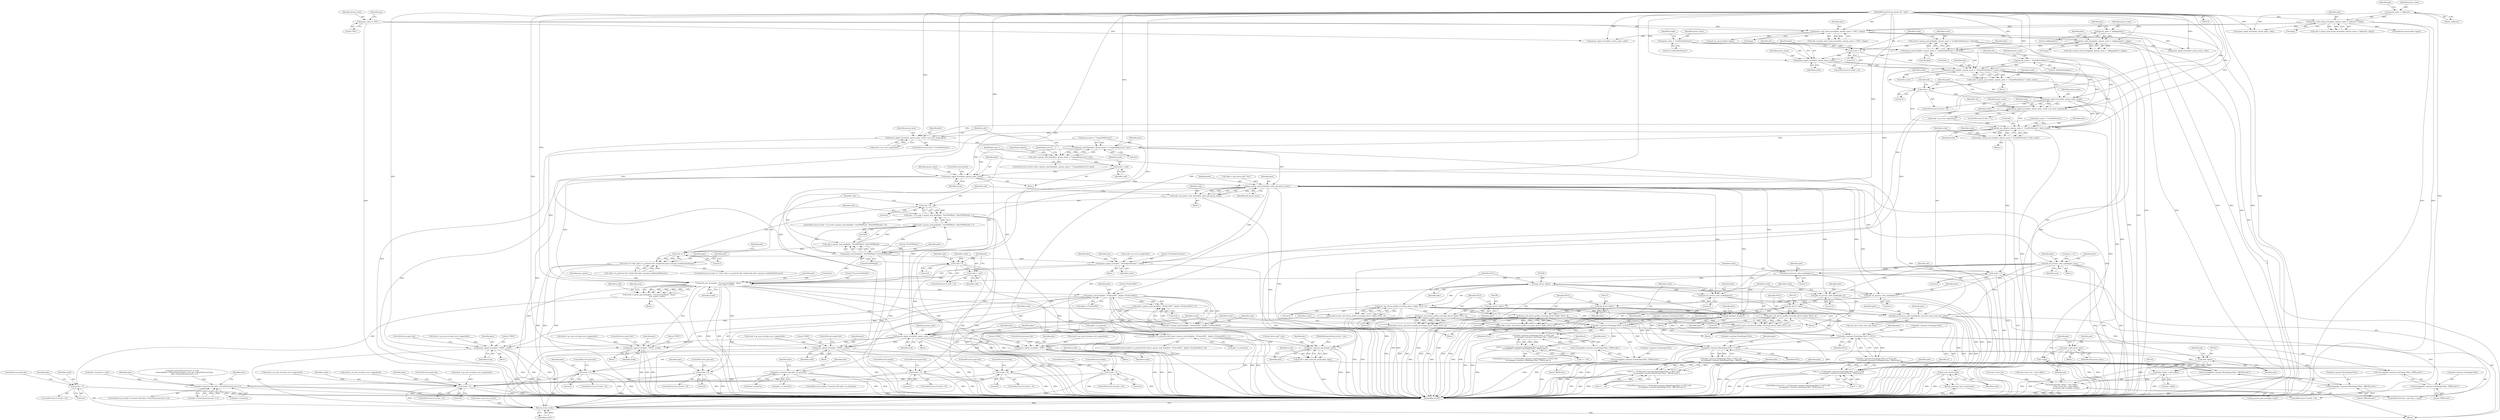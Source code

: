 digraph "0_ghostscript_c3476dde7743761a4e1d39a631716199b696b880@API" {
"1000351" [label="(Call,param_signal_error(plist, param_name, ecode))"];
"1000339" [label="(Call,param_put_int(plist, (param_name = \".EmbedFontObjects\"), &efo, ecode))"];
"1000317" [label="(Call,param_read_bool(plist, (param_name = \"LockDistillerParams\"), &locked))"];
"1000250" [label="(Call,param_read_string(plist, (param_name = \"pdfpagelabels\"), &pps))"];
"1000206" [label="(Call,param_read_string_array(plist, (param_name = \"DSC\"), &ppa))"];
"1000162" [label="(Call,param_read_string_array(plist, (param_name = \"pdfmark\"), &ppa))"];
"1000121" [label="(MethodParameterIn,gs_param_list * plist)"];
"1000164" [label="(Call,param_name = \"pdfmark\")"];
"1000208" [label="(Call,param_name = \"DSC\")"];
"1000252" [label="(Call,param_name = \"pdfpagelabels\")"];
"1000319" [label="(Call,param_name = \"LockDistillerParams\")"];
"1000328" [label="(Call,param_signal_error(plist, param_name, ecode))"];
"1000325" [label="(Call,ecode < 0)"];
"1000315" [label="(Call,ecode = param_read_bool(plist, (param_name = \"LockDistillerParams\"), &locked))"];
"1000341" [label="(Call,param_name = \".EmbedFontObjects\")"];
"1000348" [label="(Call,ecode < 0)"];
"1000337" [label="(Call,ecode = param_put_int(plist, (param_name = \".EmbedFontObjects\"), &efo, ecode))"];
"1000359" [label="(Call,param_signal_error(plist, param_name, ecode = gs_error_rangecheck))"];
"1000372" [label="(Call,param_put_int(plist, (param_name = \"CoreDistVersion\"), &cdv, ecode))"];
"1000370" [label="(Call,ecode = param_put_int(plist, (param_name = \"CoreDistVersion\"), &cdv, ecode))"];
"1000381" [label="(Call,ecode < 0)"];
"1000385" [label="(Call,gs_note_error(ecode))"];
"1000384" [label="(Return,return gs_note_error(ecode);)"];
"1000660" [label="(Call,param_put_enum(plist, \"ProcessColorModel\", &pcm,\n                               pcm_names, ecode))"];
"1000658" [label="(Call,ecode = param_put_enum(plist, \"ProcessColorModel\", &pcm,\n                               pcm_names, ecode))"];
"1000686" [label="(Call,ecode < 0)"];
"1001549" [label="(Return,return ecode;)"];
"1000698" [label="(Call,param_read_bool(plist, \"ProduceDSC\", &pdev->ProduceDSC))"];
"1000695" [label="(Call,(code = param_read_bool(plist, \"ProduceDSC\", &pdev->ProduceDSC)) < 0)"];
"1000691" [label="(Call,pdev->is_ps2write && (code = param_read_bool(plist, \"ProduceDSC\", &pdev->ProduceDSC)) < 0)"];
"1001432" [label="(Call,pdev->Linearise && pdev->is_ps2write)"];
"1001451" [label="(Call,pdev->Linearise && pdev->OwnerPassword.size != 0)"];
"1000696" [label="(Call,code = param_read_bool(plist, \"ProduceDSC\", &pdev->ProduceDSC))"];
"1000707" [label="(Call,param_signal_error(plist, param_name, code))"];
"1000728" [label="(Call,param_signal_error(plist, \"PDFA\", ecode))"];
"1000776" [label="(Call,param_signal_error(plist, \"PDFA\", ecode))"];
"1000794" [label="(Call,param_signal_error(plist, \"PDFX\", ecode))"];
"1000814" [label="(Call,param_signal_error(plist, \"PDFA\", ecode))"];
"1000959" [label="(Call,gdev_psdf_put_params(dev, plist))"];
"1000957" [label="(Call,ecode = gdev_psdf_put_params(dev, plist))"];
"1000963" [label="(Call,ecode < 0)"];
"1001314" [label="(Call,ecode < 0)"];
"1000391" [label="(Call,param_signal_error(plist, param_name, ecode = gs_error_rangecheck))"];
"1000400" [label="(Call,param_read_float(plist, (param_name = \"CompatibilityLevel\"), &cl))"];
"1000398" [label="(Call,code = param_read_float(plist, (param_name = \"CompatibilityLevel\"), &cl))"];
"1000409" [label="(Call,ecode = code)"];
"1000412" [label="(Call,param_signal_error(plist, param_name, ecode))"];
"1000551" [label="(Call,gs_param_read_items(plist, pdev, pdf_param_items))"];
"1000549" [label="(Call,code = gs_param_read_items(plist, pdev, pdf_param_items))"];
"1000557" [label="(Call,code < 0)"];
"1000556" [label="(Call,code < 0 || (code = param_read_bool(plist, \"ForOPDFRead\", &ForOPDFRead)) < 0)"];
"1000572" [label="(Call,code == 0)"];
"1000571" [label="(Call,code == 0 && !pdev->is_ps2write && !(locked && pdev->params.LockDistillerParams))"];
"1000599" [label="(Call,code < 0)"];
"1000602" [label="(Call,ecode = code)"];
"1000563" [label="(Call,param_read_bool(plist, \"ForOPDFRead\", &ForOPDFRead))"];
"1000560" [label="(Call,(code = param_read_bool(plist, \"ForOPDFRead\", &ForOPDFRead)) < 0)"];
"1000561" [label="(Call,code = param_read_bool(plist, \"ForOPDFRead\", &ForOPDFRead))"];
"1000647" [label="(Call,param_signal_error(plist, \"FirstObjectNumber\", ecode))"];
"1000672" [label="(Call,pdf_set_process_color_model(pdev, pcm))"];
"1001042" [label="(Call,pdf_set_process_color_model(pdev,1))"];
"1001048" [label="(Call,(gx_device *)pdev)"];
"1001047" [label="(Call,gsicc_init_device_profile_struct((gx_device *)pdev, NULL, 0))"];
"1001045" [label="(Call,ecode = gsicc_init_device_profile_struct((gx_device *)pdev, NULL, 0))"];
"1001054" [label="(Call,ecode < 0)"];
"1001101" [label="(Call,gsicc_init_device_profile_struct((gx_device *)pdev, NULL, 0))"];
"1001099" [label="(Call,ecode = gsicc_init_device_profile_struct((gx_device *)pdev, NULL, 0))"];
"1001108" [label="(Call,ecode < 0)"];
"1001198" [label="(Call,pdev->params.ColorImage.Filter != NULL)"];
"1001197" [label="(Call,pdev->params.ColorImage.Filter != NULL &&\n            !strcmp(pdev->params.ColorImage.Filter, \"JPXEncode\"))"];
"1001193" [label="(Call,cl < 1.5f && pdev->params.ColorImage.Filter != NULL &&\n            !strcmp(pdev->params.ColorImage.Filter, \"JPXEncode\"))"];
"1001207" [label="(Call,!strcmp(pdev->params.ColorImage.Filter, \"JPXEncode\"))"];
"1001208" [label="(Call,strcmp(pdev->params.ColorImage.Filter, \"JPXEncode\"))"];
"1001233" [label="(Call,pdev->params.GrayImage.Filter != NULL)"];
"1001232" [label="(Call,pdev->params.GrayImage.Filter != NULL &&\n            !strcmp(pdev->params.GrayImage.Filter, \"JPXEncode\"))"];
"1001228" [label="(Call,cl < 1.5f && pdev->params.GrayImage.Filter != NULL &&\n            !strcmp(pdev->params.GrayImage.Filter, \"JPXEncode\"))"];
"1001242" [label="(Call,!strcmp(pdev->params.GrayImage.Filter, \"JPXEncode\"))"];
"1001243" [label="(Call,strcmp(pdev->params.GrayImage.Filter, \"JPXEncode\"))"];
"1001268" [label="(Call,pdev->params.MonoImage.Filter != NULL)"];
"1001267" [label="(Call,pdev->params.MonoImage.Filter != NULL &&\n            !strcmp(pdev->params.MonoImage.Filter, \"JBIG2Encode\"))"];
"1001263" [label="(Call,cl < 1.4f && pdev->params.MonoImage.Filter != NULL &&\n            !strcmp(pdev->params.MonoImage.Filter, \"JBIG2Encode\"))"];
"1001277" [label="(Call,!strcmp(pdev->params.MonoImage.Filter, \"JBIG2Encode\"))"];
"1001278" [label="(Call,strcmp(pdev->params.MonoImage.Filter, \"JBIG2Encode\"))"];
"1001135" [label="(Call,gsicc_init_device_profile_struct((gx_device *)pdev, NULL, 0))"];
"1001133" [label="(Call,ecode = gsicc_init_device_profile_struct((gx_device *)pdev, NULL, 0))"];
"1001142" [label="(Call,ecode < 0)"];
"1001178" [label="(Call,gsicc_init_device_profile_struct((gx_device *)pdev, NULL, 0))"];
"1001176" [label="(Call,ecode = gsicc_init_device_profile_struct((gx_device *)pdev, NULL, 0))"];
"1001185" [label="(Call,ecode < 0)"];
"1001096" [label="(Call,pdf_set_process_color_model(pdev, 2))"];
"1001102" [label="(Call,(gx_device *)pdev)"];
"1001352" [label="(Call,pdf_initialize_ids(pdev))"];
"1001492" [label="(Call,pdf_set_process_color_model(pdev, save_dev->pcm_color_info_index))"];
"1001524" [label="(Call,(char *)pdev)"];
"1001522" [label="(Call,memcpy((char *)pdev + ppi->offset,\n                   (char *)save_dev + ppi->offset,\n                   gs_param_type_sizes[ppi->type]))"];
"1001523" [label="(Call,(char *)pdev + ppi->offset)"];
"1001130" [label="(Call,pdf_set_process_color_model(pdev,0))"];
"1001136" [label="(Call,(gx_device *)pdev)"];
"1001173" [label="(Call,pdf_set_process_color_model(pdev,1))"];
"1001179" [label="(Call,(gx_device *)pdev)"];
"1001513" [label="(Call,*ppi = pdf_param_items)"];
"1001520" [label="(Call,++ppi)"];
"1000578" [label="(Identifier,pdev)"];
"1000818" [label="(ControlStructure,goto fail;)"];
"1001263" [label="(Call,cl < 1.4f && pdev->params.MonoImage.Filter != NULL &&\n            !strcmp(pdev->params.MonoImage.Filter, \"JBIG2Encode\"))"];
"1001183" [label="(Literal,0)"];
"1001174" [label="(Identifier,pdev)"];
"1000317" [label="(Call,param_read_bool(plist, (param_name = \"LockDistillerParams\"), &locked))"];
"1000385" [label="(Call,gs_note_error(ecode))"];
"1001450" [label="(ControlStructure,if (pdev->Linearise && pdev->OwnerPassword.size != 0))"];
"1000796" [label="(Literal,\"PDFX\")"];
"1001057" [label="(ControlStructure,goto fail;)"];
"1001531" [label="(Call,(char *)save_dev)"];
"1000345" [label="(Identifier,efo)"];
"1001551" [label="(MethodReturn,RET)"];
"1001515" [label="(Identifier,pdf_param_items)"];
"1000415" [label="(Identifier,ecode)"];
"1001173" [label="(Call,pdf_set_process_color_model(pdev,1))"];
"1001527" [label="(Call,ppi->offset)"];
"1000208" [label="(Call,param_name = \"DSC\")"];
"1001352" [label="(Call,pdf_initialize_ids(pdev))"];
"1000971" [label="(Identifier,pdev)"];
"1000563" [label="(Call,param_read_bool(plist, \"ForOPDFRead\", &ForOPDFRead))"];
"1001106" [label="(Literal,0)"];
"1001493" [label="(Identifier,pdev)"];
"1000383" [label="(Literal,0)"];
"1000570" [label="(ControlStructure,if (code == 0 && !pdev->is_ps2write && !(locked && pdev->params.LockDistillerParams)))"];
"1001244" [label="(Call,pdev->params.GrayImage.Filter)"];
"1000817" [label="(Identifier,ecode)"];
"1001142" [label="(Call,ecode < 0)"];
"1000160" [label="(Call,code = param_read_string_array(plist, (param_name = \"pdfmark\"), &ppa))"];
"1000346" [label="(Identifier,ecode)"];
"1000809" [label="(Block,)"];
"1000731" [label="(Identifier,ecode)"];
"1000649" [label="(Literal,\"FirstObjectNumber\")"];
"1001258" [label="(Call,ecode = gs_note_error(gs_error_rangecheck))"];
"1000668" [label="(Call,pcm >= 0)"];
"1001269" [label="(Call,pdev->params.MonoImage.Filter)"];
"1000698" [label="(Call,param_read_bool(plist, \"ProduceDSC\", &pdev->ProduceDSC))"];
"1001051" [label="(Identifier,NULL)"];
"1000196" [label="(Call,param_signal_error(plist, param_name, code))"];
"1000677" [label="(Identifier,pdev)"];
"1000690" [label="(ControlStructure,if (pdev->is_ps2write && (code = param_read_bool(plist, \"ProduceDSC\", &pdev->ProduceDSC)) < 0))"];
"1000693" [label="(Identifier,pdev)"];
"1000359" [label="(Call,param_signal_error(plist, param_name, ecode = gs_error_rangecheck))"];
"1000377" [label="(Call,&cdv)"];
"1000251" [label="(Identifier,plist)"];
"1000122" [label="(Block,)"];
"1001537" [label="(Call,gs_param_type_sizes[ppi->type])"];
"1001199" [label="(Call,pdev->params.ColorImage.Filter)"];
"1000658" [label="(Call,ecode = param_put_enum(plist, \"ProcessColorModel\", &pcm,\n                               pcm_names, ecode))"];
"1000957" [label="(Call,ecode = gdev_psdf_put_params(dev, plist))"];
"1000380" [label="(ControlStructure,if (ecode < 0))"];
"1001138" [label="(Identifier,pdev)"];
"1000966" [label="(ControlStructure,goto fail;)"];
"1000374" [label="(Call,param_name = \"CoreDistVersion\")"];
"1000332" [label="(Block,)"];
"1001278" [label="(Call,strcmp(pdev->params.MonoImage.Filter, \"JBIG2Encode\"))"];
"1000240" [label="(Call,param_signal_error(plist, param_name, code))"];
"1001265" [label="(Identifier,cl)"];
"1001290" [label="(Identifier,pdev)"];
"1000391" [label="(Call,param_signal_error(plist, param_name, ecode = gs_error_rangecheck))"];
"1001048" [label="(Call,(gx_device *)pdev)"];
"1000414" [label="(Identifier,param_name)"];
"1000797" [label="(Identifier,ecode)"];
"1000600" [label="(Identifier,code)"];
"1000595" [label="(Identifier,plist)"];
"1000648" [label="(Identifier,plist)"];
"1000163" [label="(Identifier,plist)"];
"1000361" [label="(Identifier,param_name)"];
"1001032" [label="(Block,)"];
"1001176" [label="(Call,ecode = gsicc_init_device_profile_struct((gx_device *)pdev, NULL, 0))"];
"1000328" [label="(Call,param_signal_error(plist, param_name, ecode))"];
"1000651" [label="(Block,)"];
"1001146" [label="(ControlStructure,break;)"];
"1000398" [label="(Call,code = param_read_float(plist, (param_name = \"CompatibilityLevel\"), &cl))"];
"1000352" [label="(Identifier,plist)"];
"1001101" [label="(Call,gsicc_init_device_profile_struct((gx_device *)pdev, NULL, 0))"];
"1000323" [label="(Identifier,locked)"];
"1000211" [label="(Call,&ppa)"];
"1000401" [label="(Identifier,plist)"];
"1000963" [label="(Call,ecode < 0)"];
"1000551" [label="(Call,gs_param_read_items(plist, pdev, pdf_param_items))"];
"1001207" [label="(Call,!strcmp(pdev->params.ColorImage.Filter, \"JPXEncode\"))"];
"1001516" [label="(ControlStructure,for (; ppi->key; ++ppi))"];
"1000965" [label="(Literal,0)"];
"1000709" [label="(Identifier,param_name)"];
"1000329" [label="(Identifier,plist)"];
"1001465" [label="(Identifier,pdev)"];
"1001530" [label="(Call,(char *)save_dev + ppi->offset)"];
"1000393" [label="(Identifier,param_name)"];
"1001514" [label="(Identifier,ppi)"];
"1001348" [label="(Call,ecode = gs_error_ioerror)"];
"1001145" [label="(ControlStructure,goto fail;)"];
"1000688" [label="(Literal,0)"];
"1001105" [label="(Identifier,NULL)"];
"1000399" [label="(Identifier,code)"];
"1000568" [label="(Literal,0)"];
"1001178" [label="(Call,gsicc_init_device_profile_struct((gx_device *)pdev, NULL, 0))"];
"1001264" [label="(Call,cl < 1.4f)"];
"1001255" [label="(Identifier,pdev)"];
"1000207" [label="(Identifier,plist)"];
"1001321" [label="(Identifier,pdev)"];
"1000416" [label="(ControlStructure,break;)"];
"1000331" [label="(Identifier,ecode)"];
"1000168" [label="(Identifier,ppa)"];
"1000557" [label="(Call,code < 0)"];
"1000250" [label="(Call,param_read_string(plist, (param_name = \"pdfpagelabels\"), &pps))"];
"1000604" [label="(Identifier,code)"];
"1000407" [label="(Block,)"];
"1001317" [label="(ControlStructure,goto fail;)"];
"1001279" [label="(Call,pdev->params.MonoImage.Filter)"];
"1001109" [label="(Identifier,ecode)"];
"1000348" [label="(Call,ecode < 0)"];
"1000325" [label="(Call,ecode < 0)"];
"1001047" [label="(Call,gsicc_init_device_profile_struct((gx_device *)pdev, NULL, 0))"];
"1001208" [label="(Call,strcmp(pdev->params.ColorImage.Filter, \"JPXEncode\"))"];
"1000362" [label="(Call,ecode = gs_error_rangecheck)"];
"1000790" [label="(Call,ecode = gs_note_error(gs_error_rangecheck))"];
"1000598" [label="(ControlStructure,if (code < 0))"];
"1001216" [label="(Literal,\"JPXEncode\")"];
"1001230" [label="(Identifier,cl)"];
"1001223" [label="(Call,ecode = gs_note_error(gs_error_rangecheck))"];
"1000165" [label="(Identifier,param_name)"];
"1001267" [label="(Call,pdev->params.MonoImage.Filter != NULL &&\n            !strcmp(pdev->params.MonoImage.Filter, \"JBIG2Encode\"))"];
"1000322" [label="(Call,&locked)"];
"1000552" [label="(Identifier,plist)"];
"1001053" [label="(ControlStructure,if (ecode < 0))"];
"1000209" [label="(Identifier,param_name)"];
"1000602" [label="(Call,ecode = code)"];
"1000162" [label="(Call,param_read_string_array(plist, (param_name = \"pdfmark\"), &ppa))"];
"1000961" [label="(Identifier,plist)"];
"1001523" [label="(Call,(char *)pdev + ppi->offset)"];
"1000321" [label="(Literal,\"LockDistillerParams\")"];
"1000565" [label="(Literal,\"ForOPDFRead\")"];
"1000167" [label="(Call,&ppa)"];
"1001144" [label="(Literal,0)"];
"1000559" [label="(Literal,0)"];
"1000794" [label="(Call,param_signal_error(plist, \"PDFX\", ecode))"];
"1001442" [label="(Identifier,pdev)"];
"1001130" [label="(Call,pdf_set_process_color_model(pdev,0))"];
"1000204" [label="(Call,code = param_read_string_array(plist, (param_name = \"DSC\"), &ppa))"];
"1001135" [label="(Call,gsicc_init_device_profile_struct((gx_device *)pdev, NULL, 0))"];
"1001139" [label="(Identifier,NULL)"];
"1001181" [label="(Identifier,pdev)"];
"1001096" [label="(Call,pdf_set_process_color_model(pdev, 2))"];
"1000572" [label="(Call,code == 0)"];
"1000574" [label="(Literal,0)"];
"1000674" [label="(Identifier,pcm)"];
"1000354" [label="(Identifier,ecode)"];
"1001097" [label="(Identifier,pdev)"];
"1001356" [label="(Identifier,pdev)"];
"1001111" [label="(ControlStructure,goto fail;)"];
"1000379" [label="(Identifier,ecode)"];
"1000700" [label="(Literal,\"ProduceDSC\")"];
"1000349" [label="(Identifier,ecode)"];
"1001232" [label="(Call,pdev->params.GrayImage.Filter != NULL &&\n            !strcmp(pdev->params.GrayImage.Filter, \"JPXEncode\"))"];
"1000351" [label="(Call,param_signal_error(plist, param_name, ecode))"];
"1000776" [label="(Call,param_signal_error(plist, \"PDFA\", ecode))"];
"1001143" [label="(Identifier,ecode)"];
"1000696" [label="(Call,code = param_read_bool(plist, \"ProduceDSC\", &pdev->ProduceDSC))"];
"1001045" [label="(Call,ecode = gsicc_init_device_profile_struct((gx_device *)pdev, NULL, 0))"];
"1000815" [label="(Identifier,plist)"];
"1000715" [label="(Identifier,pdev)"];
"1001102" [label="(Call,(gx_device *)pdev)"];
"1000705" [label="(Literal,0)"];
"1001042" [label="(Call,pdf_set_process_color_model(pdev,1))"];
"1000671" [label="(Block,)"];
"1000723" [label="(Block,)"];
"1000252" [label="(Call,param_name = \"pdfpagelabels\")"];
"1001432" [label="(Call,pdev->Linearise && pdev->is_ps2write)"];
"1000405" [label="(Call,&cl)"];
"1001209" [label="(Call,pdev->params.ColorImage.Filter)"];
"1000248" [label="(Call,code = param_read_string(plist, (param_name = \"pdfpagelabels\"), &pps))"];
"1001229" [label="(Call,cl < 1.5f)"];
"1001192" [label="(ControlStructure,if (cl < 1.5f && pdev->params.ColorImage.Filter != NULL &&\n            !strcmp(pdev->params.ColorImage.Filter, \"JPXEncode\")))"];
"1001433" [label="(Call,pdev->Linearise)"];
"1000372" [label="(Call,param_put_int(plist, (param_name = \"CoreDistVersion\"), &cdv, ecode))"];
"1000560" [label="(Call,(code = param_read_bool(plist, \"ForOPDFRead\", &ForOPDFRead)) < 0)"];
"1000337" [label="(Call,ecode = param_put_int(plist, (param_name = \".EmbedFontObjects\"), &efo, ecode))"];
"1000601" [label="(Literal,0)"];
"1000370" [label="(Call,ecode = param_put_int(plist, (param_name = \"CoreDistVersion\"), &cdv, ecode))"];
"1000386" [label="(Identifier,ecode)"];
"1001054" [label="(Call,ecode < 0)"];
"1001242" [label="(Call,!strcmp(pdev->params.GrayImage.Filter, \"JPXEncode\"))"];
"1001189" [label="(ControlStructure,break;)"];
"1001524" [label="(Call,(char *)pdev)"];
"1000599" [label="(Call,code < 0)"];
"1000558" [label="(Identifier,code)"];
"1000554" [label="(Identifier,pdf_param_items)"];
"1000410" [label="(Identifier,ecode)"];
"1001499" [label="(Identifier,pdev)"];
"1000166" [label="(Literal,\"pdfmark\")"];
"1000355" [label="(ControlStructure,if (efo != 1))"];
"1000798" [label="(ControlStructure,goto fail;)"];
"1000553" [label="(Identifier,pdev)"];
"1000795" [label="(Identifier,plist)"];
"1000409" [label="(Call,ecode = code)"];
"1001061" [label="(Identifier,pdev)"];
"1001186" [label="(Identifier,ecode)"];
"1001185" [label="(Call,ecode < 0)"];
"1001262" [label="(ControlStructure,if (cl < 1.4f && pdev->params.MonoImage.Filter != NULL &&\n            !strcmp(pdev->params.MonoImage.Filter, \"JBIG2Encode\")))"];
"1000789" [label="(Block,)"];
"1001188" [label="(ControlStructure,goto fail;)"];
"1000549" [label="(Call,code = gs_param_read_items(plist, pdev, pdf_param_items))"];
"1001282" [label="(Identifier,pdev)"];
"1000666" [label="(Identifier,ecode)"];
"1000411" [label="(Identifier,code)"];
"1001131" [label="(Identifier,pdev)"];
"1001100" [label="(Identifier,ecode)"];
"1000724" [label="(Call,ecode = gs_note_error(gs_error_rangecheck))"];
"1001179" [label="(Call,(gx_device *)pdev)"];
"1001241" [label="(Identifier,NULL)"];
"1001353" [label="(Identifier,pdev)"];
"1000710" [label="(Identifier,code)"];
"1001050" [label="(Identifier,pdev)"];
"1001511" [label="(Block,)"];
"1000662" [label="(Literal,\"ProcessColorModel\")"];
"1000697" [label="(Identifier,code)"];
"1000343" [label="(Literal,\".EmbedFontObjects\")"];
"1000389" [label="(Identifier,cdv)"];
"1001251" [label="(Literal,\"JPXEncode\")"];
"1000706" [label="(Block,)"];
"1000402" [label="(Call,param_name = \"CompatibilityLevel\")"];
"1000126" [label="(Call,*pdev = (gx_device_pdf *) dev)"];
"1000360" [label="(Identifier,plist)"];
"1000660" [label="(Call,param_put_enum(plist, \"ProcessColorModel\", &pcm,\n                               pcm_names, ecode))"];
"1000780" [label="(ControlStructure,goto fail;)"];
"1000699" [label="(Identifier,plist)"];
"1000661" [label="(Identifier,plist)"];
"1000338" [label="(Identifier,ecode)"];
"1001520" [label="(Call,++ppi)"];
"1001212" [label="(Identifier,pdev)"];
"1001380" [label="(Call,pdev->OwnerPassword.size != 0 &&\n         memcmp(pdev->OwnerPassword.data, save_dev->OwnerPassword.data,\n         pdev->OwnerPassword.size) != 0)"];
"1000590" [label="(Identifier,pdev)"];
"1001197" [label="(Call,pdev->params.ColorImage.Filter != NULL &&\n            !strcmp(pdev->params.ColorImage.Filter, \"JPXEncode\"))"];
"1001313" [label="(ControlStructure,if (ecode < 0))"];
"1000810" [label="(Call,ecode = gs_note_error(gs_error_rangecheck))"];
"1000212" [label="(Identifier,ppa)"];
"1000307" [label="(Call,param_signal_error(plist, param_name, code))"];
"1000814" [label="(Call,param_signal_error(plist, \"PDFA\", ecode))"];
"1000962" [label="(ControlStructure,if (ecode < 0))"];
"1000655" [label="(Identifier,pcm)"];
"1000365" [label="(Block,)"];
"1001134" [label="(Identifier,ecode)"];
"1000318" [label="(Identifier,plist)"];
"1000164" [label="(Call,param_name = \"pdfmark\")"];
"1000687" [label="(Identifier,ecode)"];
"1000550" [label="(Identifier,code)"];
"1001451" [label="(Call,pdev->Linearise && pdev->OwnerPassword.size != 0)"];
"1001293" [label="(Call,ecode = gs_note_error(gs_error_rangecheck))"];
"1000779" [label="(Identifier,ecode)"];
"1000256" [label="(Identifier,pps)"];
"1000608" [label="(Identifier,fon)"];
"1001108" [label="(Call,ecode < 0)"];
"1001475" [label="(Identifier,pdev)"];
"1000701" [label="(Call,&pdev->ProduceDSC)"];
"1001132" [label="(Literal,0)"];
"1000210" [label="(Literal,\"DSC\")"];
"1000330" [label="(Identifier,param_name)"];
"1000772" [label="(Call,ecode = gs_note_error(gs_error_rangecheck))"];
"1001220" [label="(Identifier,pdev)"];
"1000344" [label="(Call,&efo)"];
"1000561" [label="(Call,code = param_read_bool(plist, \"ForOPDFRead\", &ForOPDFRead))"];
"1001247" [label="(Identifier,pdev)"];
"1000730" [label="(Literal,\"PDFA\")"];
"1000571" [label="(Call,code == 0 && !pdev->is_ps2write && !(locked && pdev->params.LockDistillerParams))"];
"1001276" [label="(Identifier,NULL)"];
"1000327" [label="(Literal,0)"];
"1000964" [label="(Identifier,ecode)"];
"1000381" [label="(Call,ecode < 0)"];
"1000644" [label="(Call,ecode = gs_error_rangecheck)"];
"1000353" [label="(Identifier,param_name)"];
"1000397" [label="(ControlStructure,switch (code = param_read_float(plist, (param_name = \"CompatibilityLevel\"), &cl)))"];
"1001492" [label="(Call,pdf_set_process_color_model(pdev, save_dev->pcm_color_info_index))"];
"1001107" [label="(ControlStructure,if (ecode < 0))"];
"1000708" [label="(Identifier,plist)"];
"1000777" [label="(Identifier,plist)"];
"1000350" [label="(Literal,0)"];
"1001277" [label="(Call,!strcmp(pdev->params.MonoImage.Filter, \"JBIG2Encode\"))"];
"1000128" [label="(Call,(gx_device_pdf *) dev)"];
"1001140" [label="(Literal,0)"];
"1001455" [label="(Call,pdev->OwnerPassword.size != 0)"];
"1000958" [label="(Identifier,ecode)"];
"1001064" [label="(Block,)"];
"1000692" [label="(Call,pdev->is_ps2write)"];
"1001243" [label="(Call,strcmp(pdev->params.GrayImage.Filter, \"JPXEncode\"))"];
"1001518" [label="(Identifier,ppi)"];
"1000778" [label="(Literal,\"PDFA\")"];
"1001549" [label="(Return,return ecode;)"];
"1001046" [label="(Identifier,ecode)"];
"1001513" [label="(Call,*ppi = pdf_param_items)"];
"1001286" [label="(Literal,\"JBIG2Encode\")"];
"1001043" [label="(Identifier,pdev)"];
"1001300" [label="(Identifier,pdev)"];
"1000535" [label="(Block,)"];
"1000647" [label="(Call,param_signal_error(plist, \"FirstObjectNumber\", ecode))"];
"1000417" [label="(JumpTarget,case 0:)"];
"1000533" [label="(JumpTarget,case 1:)"];
"1001133" [label="(Call,ecode = gsicc_init_device_profile_struct((gx_device *)pdev, NULL, 0))"];
"1000371" [label="(Identifier,ecode)"];
"1001112" [label="(ControlStructure,break;)"];
"1000382" [label="(Identifier,ecode)"];
"1000253" [label="(Identifier,param_name)"];
"1000412" [label="(Call,param_signal_error(plist, param_name, ecode))"];
"1000691" [label="(Call,pdev->is_ps2write && (code = param_read_bool(plist, \"ProduceDSC\", &pdev->ProduceDSC)) < 0)"];
"1001445" [label="(Call,pdev->Linearise = false)"];
"1001052" [label="(Literal,0)"];
"1000319" [label="(Call,param_name = \"LockDistillerParams\")"];
"1000324" [label="(ControlStructure,if (ecode < 0))"];
"1000663" [label="(Call,&pcm)"];
"1000335" [label="(Identifier,efo)"];
"1000643" [label="(Block,)"];
"1001521" [label="(Identifier,ppi)"];
"1001233" [label="(Call,pdev->params.GrayImage.Filter != NULL)"];
"1000689" [label="(ControlStructure,goto fail;)"];
"1000413" [label="(Identifier,plist)"];
"1000672" [label="(Call,pdf_set_process_color_model(pdev, pcm))"];
"1000340" [label="(Identifier,plist)"];
"1001522" [label="(Call,memcpy((char *)pdev + ppi->offset,\n                   (char *)save_dev + ppi->offset,\n                   gs_param_type_sizes[ppi->type]))"];
"1000368" [label="(Identifier,cdv)"];
"1000659" [label="(Identifier,ecode)"];
"1000555" [label="(ControlStructure,if (code < 0 || (code = param_read_bool(plist, \"ForOPDFRead\", &ForOPDFRead)) < 0))"];
"1000707" [label="(Call,param_signal_error(plist, param_name, code))"];
"1001198" [label="(Call,pdev->params.ColorImage.Filter != NULL)"];
"1001098" [label="(Literal,2)"];
"1000341" [label="(Call,param_name = \".EmbedFontObjects\")"];
"1000339" [label="(Call,param_put_int(plist, (param_name = \".EmbedFontObjects\"), &efo, ecode))"];
"1000320" [label="(Identifier,param_name)"];
"1001268" [label="(Call,pdev->params.MonoImage.Filter != NULL)"];
"1000728" [label="(Call,param_signal_error(plist, \"PDFA\", ecode))"];
"1000185" [label="(Call,pdfmark_process(pdev, &ppa))"];
"1001453" [label="(Identifier,pdev)"];
"1000255" [label="(Call,&pps)"];
"1001494" [label="(Call,save_dev->pcm_color_info_index)"];
"1000573" [label="(Identifier,code)"];
"1000394" [label="(Call,ecode = gs_error_rangecheck)"];
"1000562" [label="(Identifier,code)"];
"1000673" [label="(Identifier,pdev)"];
"1000575" [label="(Call,!pdev->is_ps2write && !(locked && pdev->params.LockDistillerParams))"];
"1000686" [label="(Call,ecode < 0)"];
"1001206" [label="(Identifier,NULL)"];
"1000315" [label="(Call,ecode = param_read_bool(plist, (param_name = \"LockDistillerParams\"), &locked))"];
"1001314" [label="(Call,ecode < 0)"];
"1001110" [label="(Literal,0)"];
"1000816" [label="(Literal,\"PDFA\")"];
"1001315" [label="(Identifier,ecode)"];
"1000959" [label="(Call,gdev_psdf_put_params(dev, plist))"];
"1000771" [label="(Block,)"];
"1001099" [label="(Call,ecode = gsicc_init_device_profile_struct((gx_device *)pdev, NULL, 0))"];
"1000603" [label="(Identifier,ecode)"];
"1000373" [label="(Identifier,plist)"];
"1001335" [label="(Block,)"];
"1000669" [label="(Identifier,pcm)"];
"1000685" [label="(ControlStructure,if (ecode < 0))"];
"1000387" [label="(ControlStructure,if (cdv != CoreDistVersion))"];
"1001136" [label="(Call,(gx_device *)pdev)"];
"1000695" [label="(Call,(code = param_read_bool(plist, \"ProduceDSC\", &pdev->ProduceDSC)) < 0)"];
"1001055" [label="(Identifier,ecode)"];
"1000347" [label="(ControlStructure,if (ecode < 0))"];
"1001194" [label="(Call,cl < 1.5f)"];
"1001163" [label="(Block,)"];
"1001526" [label="(Identifier,pdev)"];
"1001056" [label="(Literal,0)"];
"1000732" [label="(ControlStructure,goto fail;)"];
"1000960" [label="(Identifier,dev)"];
"1000408" [label="(JumpTarget,default:)"];
"1001452" [label="(Call,pdev->Linearise)"];
"1001182" [label="(Identifier,NULL)"];
"1000229" [label="(Call,pdf_dsc_process(pdev, &ppa))"];
"1001187" [label="(Literal,0)"];
"1000316" [label="(Identifier,ecode)"];
"1000650" [label="(Identifier,ecode)"];
"1000326" [label="(Identifier,ecode)"];
"1000566" [label="(Call,&ForOPDFRead)"];
"1001436" [label="(Call,pdev->is_ps2write)"];
"1001550" [label="(Identifier,ecode)"];
"1001104" [label="(Identifier,pdev)"];
"1000342" [label="(Identifier,param_name)"];
"1000121" [label="(MethodParameterIn,gs_param_list * plist)"];
"1000119" [label="(MethodParameterIn,gx_device * dev)"];
"1000384" [label="(Return,return gs_note_error(ecode);)"];
"1001228" [label="(Call,cl < 1.5f && pdev->params.GrayImage.Filter != NULL &&\n            !strcmp(pdev->params.GrayImage.Filter, \"JPXEncode\"))"];
"1000206" [label="(Call,param_read_string_array(plist, (param_name = \"DSC\"), &ppa))"];
"1001431" [label="(ControlStructure,if (pdev->Linearise && pdev->is_ps2write))"];
"1000392" [label="(Identifier,plist)"];
"1000665" [label="(Identifier,pcm_names)"];
"1000576" [label="(Call,!pdev->is_ps2write)"];
"1000564" [label="(Identifier,plist)"];
"1001175" [label="(Literal,1)"];
"1001234" [label="(Call,pdev->params.GrayImage.Filter)"];
"1001193" [label="(Call,cl < 1.5f && pdev->params.ColorImage.Filter != NULL &&\n            !strcmp(pdev->params.ColorImage.Filter, \"JPXEncode\"))"];
"1001141" [label="(ControlStructure,if (ecode < 0))"];
"1000357" [label="(Identifier,efo)"];
"1000729" [label="(Identifier,plist)"];
"1001528" [label="(Identifier,ppi)"];
"1000556" [label="(Call,code < 0 || (code = param_read_bool(plist, \"ForOPDFRead\", &ForOPDFRead)) < 0)"];
"1001177" [label="(Identifier,ecode)"];
"1001184" [label="(ControlStructure,if (ecode < 0))"];
"1000400" [label="(Call,param_read_float(plist, (param_name = \"CompatibilityLevel\"), &cl))"];
"1001044" [label="(Literal,1)"];
"1000254" [label="(Literal,\"pdfpagelabels\")"];
"1001227" [label="(ControlStructure,if (cl < 1.5f && pdev->params.GrayImage.Filter != NULL &&\n            !strcmp(pdev->params.GrayImage.Filter, \"JPXEncode\")))"];
"1001316" [label="(Literal,0)"];
"1000351" -> "1000347"  [label="AST: "];
"1000351" -> "1000354"  [label="CFG: "];
"1000352" -> "1000351"  [label="AST: "];
"1000353" -> "1000351"  [label="AST: "];
"1000354" -> "1000351"  [label="AST: "];
"1000357" -> "1000351"  [label="CFG: "];
"1000351" -> "1001551"  [label="DDG: "];
"1000339" -> "1000351"  [label="DDG: "];
"1000121" -> "1000351"  [label="DDG: "];
"1000341" -> "1000351"  [label="DDG: "];
"1000348" -> "1000351"  [label="DDG: "];
"1000351" -> "1000359"  [label="DDG: "];
"1000351" -> "1000359"  [label="DDG: "];
"1000351" -> "1000372"  [label="DDG: "];
"1000351" -> "1000372"  [label="DDG: "];
"1000339" -> "1000337"  [label="AST: "];
"1000339" -> "1000346"  [label="CFG: "];
"1000340" -> "1000339"  [label="AST: "];
"1000341" -> "1000339"  [label="AST: "];
"1000344" -> "1000339"  [label="AST: "];
"1000346" -> "1000339"  [label="AST: "];
"1000337" -> "1000339"  [label="CFG: "];
"1000339" -> "1001551"  [label="DDG: "];
"1000339" -> "1000337"  [label="DDG: "];
"1000339" -> "1000337"  [label="DDG: "];
"1000339" -> "1000337"  [label="DDG: "];
"1000317" -> "1000339"  [label="DDG: "];
"1000328" -> "1000339"  [label="DDG: "];
"1000328" -> "1000339"  [label="DDG: "];
"1000121" -> "1000339"  [label="DDG: "];
"1000341" -> "1000339"  [label="DDG: "];
"1000325" -> "1000339"  [label="DDG: "];
"1000339" -> "1000359"  [label="DDG: "];
"1000339" -> "1000372"  [label="DDG: "];
"1000317" -> "1000315"  [label="AST: "];
"1000317" -> "1000322"  [label="CFG: "];
"1000318" -> "1000317"  [label="AST: "];
"1000319" -> "1000317"  [label="AST: "];
"1000322" -> "1000317"  [label="AST: "];
"1000315" -> "1000317"  [label="CFG: "];
"1000317" -> "1001551"  [label="DDG: "];
"1000317" -> "1000315"  [label="DDG: "];
"1000317" -> "1000315"  [label="DDG: "];
"1000250" -> "1000317"  [label="DDG: "];
"1000121" -> "1000317"  [label="DDG: "];
"1000319" -> "1000317"  [label="DDG: "];
"1000317" -> "1000328"  [label="DDG: "];
"1000250" -> "1000248"  [label="AST: "];
"1000250" -> "1000255"  [label="CFG: "];
"1000251" -> "1000250"  [label="AST: "];
"1000252" -> "1000250"  [label="AST: "];
"1000255" -> "1000250"  [label="AST: "];
"1000248" -> "1000250"  [label="CFG: "];
"1000250" -> "1001551"  [label="DDG: "];
"1000250" -> "1001551"  [label="DDG: "];
"1000250" -> "1000248"  [label="DDG: "];
"1000250" -> "1000248"  [label="DDG: "];
"1000206" -> "1000250"  [label="DDG: "];
"1000121" -> "1000250"  [label="DDG: "];
"1000252" -> "1000250"  [label="DDG: "];
"1000250" -> "1000307"  [label="DDG: "];
"1000206" -> "1000204"  [label="AST: "];
"1000206" -> "1000211"  [label="CFG: "];
"1000207" -> "1000206"  [label="AST: "];
"1000208" -> "1000206"  [label="AST: "];
"1000211" -> "1000206"  [label="AST: "];
"1000204" -> "1000206"  [label="CFG: "];
"1000206" -> "1001551"  [label="DDG: "];
"1000206" -> "1001551"  [label="DDG: "];
"1000206" -> "1000204"  [label="DDG: "];
"1000206" -> "1000204"  [label="DDG: "];
"1000162" -> "1000206"  [label="DDG: "];
"1000162" -> "1000206"  [label="DDG: "];
"1000121" -> "1000206"  [label="DDG: "];
"1000208" -> "1000206"  [label="DDG: "];
"1000206" -> "1000229"  [label="DDG: "];
"1000206" -> "1000240"  [label="DDG: "];
"1000162" -> "1000160"  [label="AST: "];
"1000162" -> "1000167"  [label="CFG: "];
"1000163" -> "1000162"  [label="AST: "];
"1000164" -> "1000162"  [label="AST: "];
"1000167" -> "1000162"  [label="AST: "];
"1000160" -> "1000162"  [label="CFG: "];
"1000162" -> "1001551"  [label="DDG: "];
"1000162" -> "1001551"  [label="DDG: "];
"1000162" -> "1000160"  [label="DDG: "];
"1000162" -> "1000160"  [label="DDG: "];
"1000121" -> "1000162"  [label="DDG: "];
"1000164" -> "1000162"  [label="DDG: "];
"1000162" -> "1000185"  [label="DDG: "];
"1000162" -> "1000196"  [label="DDG: "];
"1000121" -> "1000118"  [label="AST: "];
"1000121" -> "1001551"  [label="DDG: "];
"1000121" -> "1000196"  [label="DDG: "];
"1000121" -> "1000240"  [label="DDG: "];
"1000121" -> "1000307"  [label="DDG: "];
"1000121" -> "1000328"  [label="DDG: "];
"1000121" -> "1000359"  [label="DDG: "];
"1000121" -> "1000372"  [label="DDG: "];
"1000121" -> "1000391"  [label="DDG: "];
"1000121" -> "1000400"  [label="DDG: "];
"1000121" -> "1000412"  [label="DDG: "];
"1000121" -> "1000551"  [label="DDG: "];
"1000121" -> "1000563"  [label="DDG: "];
"1000121" -> "1000647"  [label="DDG: "];
"1000121" -> "1000660"  [label="DDG: "];
"1000121" -> "1000698"  [label="DDG: "];
"1000121" -> "1000707"  [label="DDG: "];
"1000121" -> "1000728"  [label="DDG: "];
"1000121" -> "1000776"  [label="DDG: "];
"1000121" -> "1000794"  [label="DDG: "];
"1000121" -> "1000814"  [label="DDG: "];
"1000121" -> "1000959"  [label="DDG: "];
"1000164" -> "1000166"  [label="CFG: "];
"1000165" -> "1000164"  [label="AST: "];
"1000166" -> "1000164"  [label="AST: "];
"1000168" -> "1000164"  [label="CFG: "];
"1000164" -> "1001551"  [label="DDG: "];
"1000164" -> "1000196"  [label="DDG: "];
"1000208" -> "1000210"  [label="CFG: "];
"1000209" -> "1000208"  [label="AST: "];
"1000210" -> "1000208"  [label="AST: "];
"1000212" -> "1000208"  [label="CFG: "];
"1000208" -> "1001551"  [label="DDG: "];
"1000208" -> "1000240"  [label="DDG: "];
"1000252" -> "1000254"  [label="CFG: "];
"1000253" -> "1000252"  [label="AST: "];
"1000254" -> "1000252"  [label="AST: "];
"1000256" -> "1000252"  [label="CFG: "];
"1000252" -> "1001551"  [label="DDG: "];
"1000252" -> "1000307"  [label="DDG: "];
"1000319" -> "1000321"  [label="CFG: "];
"1000320" -> "1000319"  [label="AST: "];
"1000321" -> "1000319"  [label="AST: "];
"1000323" -> "1000319"  [label="CFG: "];
"1000319" -> "1000328"  [label="DDG: "];
"1000328" -> "1000324"  [label="AST: "];
"1000328" -> "1000331"  [label="CFG: "];
"1000329" -> "1000328"  [label="AST: "];
"1000330" -> "1000328"  [label="AST: "];
"1000331" -> "1000328"  [label="AST: "];
"1000335" -> "1000328"  [label="CFG: "];
"1000328" -> "1001551"  [label="DDG: "];
"1000325" -> "1000328"  [label="DDG: "];
"1000325" -> "1000324"  [label="AST: "];
"1000325" -> "1000327"  [label="CFG: "];
"1000326" -> "1000325"  [label="AST: "];
"1000327" -> "1000325"  [label="AST: "];
"1000329" -> "1000325"  [label="CFG: "];
"1000335" -> "1000325"  [label="CFG: "];
"1000315" -> "1000325"  [label="DDG: "];
"1000315" -> "1000122"  [label="AST: "];
"1000316" -> "1000315"  [label="AST: "];
"1000326" -> "1000315"  [label="CFG: "];
"1000315" -> "1001551"  [label="DDG: "];
"1000341" -> "1000343"  [label="CFG: "];
"1000342" -> "1000341"  [label="AST: "];
"1000343" -> "1000341"  [label="AST: "];
"1000345" -> "1000341"  [label="CFG: "];
"1000341" -> "1000359"  [label="DDG: "];
"1000348" -> "1000347"  [label="AST: "];
"1000348" -> "1000350"  [label="CFG: "];
"1000349" -> "1000348"  [label="AST: "];
"1000350" -> "1000348"  [label="AST: "];
"1000352" -> "1000348"  [label="CFG: "];
"1000357" -> "1000348"  [label="CFG: "];
"1000337" -> "1000348"  [label="DDG: "];
"1000348" -> "1000372"  [label="DDG: "];
"1000337" -> "1000332"  [label="AST: "];
"1000338" -> "1000337"  [label="AST: "];
"1000349" -> "1000337"  [label="CFG: "];
"1000337" -> "1001551"  [label="DDG: "];
"1000359" -> "1000355"  [label="AST: "];
"1000359" -> "1000362"  [label="CFG: "];
"1000360" -> "1000359"  [label="AST: "];
"1000361" -> "1000359"  [label="AST: "];
"1000362" -> "1000359"  [label="AST: "];
"1000368" -> "1000359"  [label="CFG: "];
"1000359" -> "1001551"  [label="DDG: "];
"1000362" -> "1000359"  [label="DDG: "];
"1000359" -> "1000372"  [label="DDG: "];
"1000372" -> "1000370"  [label="AST: "];
"1000372" -> "1000379"  [label="CFG: "];
"1000373" -> "1000372"  [label="AST: "];
"1000374" -> "1000372"  [label="AST: "];
"1000377" -> "1000372"  [label="AST: "];
"1000379" -> "1000372"  [label="AST: "];
"1000370" -> "1000372"  [label="CFG: "];
"1000372" -> "1001551"  [label="DDG: "];
"1000372" -> "1001551"  [label="DDG: "];
"1000372" -> "1000370"  [label="DDG: "];
"1000372" -> "1000370"  [label="DDG: "];
"1000372" -> "1000370"  [label="DDG: "];
"1000374" -> "1000372"  [label="DDG: "];
"1000362" -> "1000372"  [label="DDG: "];
"1000372" -> "1000391"  [label="DDG: "];
"1000372" -> "1000400"  [label="DDG: "];
"1000370" -> "1000365"  [label="AST: "];
"1000371" -> "1000370"  [label="AST: "];
"1000382" -> "1000370"  [label="CFG: "];
"1000370" -> "1001551"  [label="DDG: "];
"1000370" -> "1000381"  [label="DDG: "];
"1000381" -> "1000380"  [label="AST: "];
"1000381" -> "1000383"  [label="CFG: "];
"1000382" -> "1000381"  [label="AST: "];
"1000383" -> "1000381"  [label="AST: "];
"1000386" -> "1000381"  [label="CFG: "];
"1000389" -> "1000381"  [label="CFG: "];
"1000381" -> "1001551"  [label="DDG: "];
"1000381" -> "1000385"  [label="DDG: "];
"1000381" -> "1000660"  [label="DDG: "];
"1000385" -> "1000384"  [label="AST: "];
"1000385" -> "1000386"  [label="CFG: "];
"1000386" -> "1000385"  [label="AST: "];
"1000384" -> "1000385"  [label="CFG: "];
"1000385" -> "1001551"  [label="DDG: "];
"1000385" -> "1001551"  [label="DDG: "];
"1000385" -> "1000384"  [label="DDG: "];
"1000384" -> "1000380"  [label="AST: "];
"1001551" -> "1000384"  [label="CFG: "];
"1000384" -> "1001551"  [label="DDG: "];
"1000660" -> "1000658"  [label="AST: "];
"1000660" -> "1000666"  [label="CFG: "];
"1000661" -> "1000660"  [label="AST: "];
"1000662" -> "1000660"  [label="AST: "];
"1000663" -> "1000660"  [label="AST: "];
"1000665" -> "1000660"  [label="AST: "];
"1000666" -> "1000660"  [label="AST: "];
"1000658" -> "1000660"  [label="CFG: "];
"1000660" -> "1001551"  [label="DDG: "];
"1000660" -> "1001551"  [label="DDG: "];
"1000660" -> "1001551"  [label="DDG: "];
"1000660" -> "1000658"  [label="DDG: "];
"1000660" -> "1000658"  [label="DDG: "];
"1000660" -> "1000658"  [label="DDG: "];
"1000660" -> "1000658"  [label="DDG: "];
"1000660" -> "1000658"  [label="DDG: "];
"1000647" -> "1000660"  [label="DDG: "];
"1000647" -> "1000660"  [label="DDG: "];
"1000563" -> "1000660"  [label="DDG: "];
"1000551" -> "1000660"  [label="DDG: "];
"1000412" -> "1000660"  [label="DDG: "];
"1000602" -> "1000660"  [label="DDG: "];
"1000394" -> "1000660"  [label="DDG: "];
"1000660" -> "1000698"  [label="DDG: "];
"1000660" -> "1000707"  [label="DDG: "];
"1000660" -> "1000728"  [label="DDG: "];
"1000660" -> "1000776"  [label="DDG: "];
"1000660" -> "1000794"  [label="DDG: "];
"1000660" -> "1000814"  [label="DDG: "];
"1000660" -> "1000959"  [label="DDG: "];
"1000658" -> "1000651"  [label="AST: "];
"1000659" -> "1000658"  [label="AST: "];
"1000669" -> "1000658"  [label="CFG: "];
"1000658" -> "1001551"  [label="DDG: "];
"1000658" -> "1000686"  [label="DDG: "];
"1000686" -> "1000685"  [label="AST: "];
"1000686" -> "1000688"  [label="CFG: "];
"1000687" -> "1000686"  [label="AST: "];
"1000688" -> "1000686"  [label="AST: "];
"1000689" -> "1000686"  [label="CFG: "];
"1000693" -> "1000686"  [label="CFG: "];
"1000686" -> "1001551"  [label="DDG: "];
"1000686" -> "1001551"  [label="DDG: "];
"1000686" -> "1001549"  [label="DDG: "];
"1001549" -> "1000122"  [label="AST: "];
"1001549" -> "1001550"  [label="CFG: "];
"1001550" -> "1001549"  [label="AST: "];
"1001551" -> "1001549"  [label="CFG: "];
"1001549" -> "1001551"  [label="DDG: "];
"1001550" -> "1001549"  [label="DDG: "];
"1001185" -> "1001549"  [label="DDG: "];
"1001348" -> "1001549"  [label="DDG: "];
"1001054" -> "1001549"  [label="DDG: "];
"1000814" -> "1001549"  [label="DDG: "];
"1001314" -> "1001549"  [label="DDG: "];
"1000728" -> "1001549"  [label="DDG: "];
"1001142" -> "1001549"  [label="DDG: "];
"1000776" -> "1001549"  [label="DDG: "];
"1000794" -> "1001549"  [label="DDG: "];
"1001108" -> "1001549"  [label="DDG: "];
"1000963" -> "1001549"  [label="DDG: "];
"1000698" -> "1000696"  [label="AST: "];
"1000698" -> "1000701"  [label="CFG: "];
"1000699" -> "1000698"  [label="AST: "];
"1000700" -> "1000698"  [label="AST: "];
"1000701" -> "1000698"  [label="AST: "];
"1000696" -> "1000698"  [label="CFG: "];
"1000698" -> "1001551"  [label="DDG: "];
"1000698" -> "1000695"  [label="DDG: "];
"1000698" -> "1000695"  [label="DDG: "];
"1000698" -> "1000695"  [label="DDG: "];
"1000698" -> "1000696"  [label="DDG: "];
"1000698" -> "1000696"  [label="DDG: "];
"1000698" -> "1000696"  [label="DDG: "];
"1000698" -> "1000707"  [label="DDG: "];
"1000698" -> "1000728"  [label="DDG: "];
"1000698" -> "1000776"  [label="DDG: "];
"1000698" -> "1000794"  [label="DDG: "];
"1000698" -> "1000814"  [label="DDG: "];
"1000698" -> "1000959"  [label="DDG: "];
"1000695" -> "1000691"  [label="AST: "];
"1000695" -> "1000705"  [label="CFG: "];
"1000696" -> "1000695"  [label="AST: "];
"1000705" -> "1000695"  [label="AST: "];
"1000691" -> "1000695"  [label="CFG: "];
"1000695" -> "1000691"  [label="DDG: "];
"1000696" -> "1000695"  [label="DDG: "];
"1000691" -> "1000690"  [label="AST: "];
"1000691" -> "1000692"  [label="CFG: "];
"1000692" -> "1000691"  [label="AST: "];
"1000708" -> "1000691"  [label="CFG: "];
"1000715" -> "1000691"  [label="CFG: "];
"1000691" -> "1001551"  [label="DDG: "];
"1000691" -> "1001551"  [label="DDG: "];
"1000691" -> "1001551"  [label="DDG: "];
"1000576" -> "1000691"  [label="DDG: "];
"1000691" -> "1001432"  [label="DDG: "];
"1001432" -> "1001431"  [label="AST: "];
"1001432" -> "1001433"  [label="CFG: "];
"1001432" -> "1001436"  [label="CFG: "];
"1001433" -> "1001432"  [label="AST: "];
"1001436" -> "1001432"  [label="AST: "];
"1001442" -> "1001432"  [label="CFG: "];
"1001453" -> "1001432"  [label="CFG: "];
"1001432" -> "1001551"  [label="DDG: "];
"1001432" -> "1001551"  [label="DDG: "];
"1001432" -> "1001451"  [label="DDG: "];
"1001451" -> "1001450"  [label="AST: "];
"1001451" -> "1001452"  [label="CFG: "];
"1001451" -> "1001455"  [label="CFG: "];
"1001452" -> "1001451"  [label="AST: "];
"1001455" -> "1001451"  [label="AST: "];
"1001465" -> "1001451"  [label="CFG: "];
"1001475" -> "1001451"  [label="CFG: "];
"1001451" -> "1001551"  [label="DDG: "];
"1001451" -> "1001551"  [label="DDG: "];
"1001451" -> "1001551"  [label="DDG: "];
"1001445" -> "1001451"  [label="DDG: "];
"1001380" -> "1001451"  [label="DDG: "];
"1001455" -> "1001451"  [label="DDG: "];
"1001455" -> "1001451"  [label="DDG: "];
"1000697" -> "1000696"  [label="AST: "];
"1000705" -> "1000696"  [label="CFG: "];
"1000696" -> "1001551"  [label="DDG: "];
"1000696" -> "1001551"  [label="DDG: "];
"1000696" -> "1000707"  [label="DDG: "];
"1000707" -> "1000706"  [label="AST: "];
"1000707" -> "1000710"  [label="CFG: "];
"1000708" -> "1000707"  [label="AST: "];
"1000709" -> "1000707"  [label="AST: "];
"1000710" -> "1000707"  [label="AST: "];
"1000715" -> "1000707"  [label="CFG: "];
"1000707" -> "1001551"  [label="DDG: "];
"1000707" -> "1001551"  [label="DDG: "];
"1000707" -> "1001551"  [label="DDG: "];
"1000412" -> "1000707"  [label="DDG: "];
"1000402" -> "1000707"  [label="DDG: "];
"1000599" -> "1000707"  [label="DDG: "];
"1000707" -> "1000728"  [label="DDG: "];
"1000707" -> "1000776"  [label="DDG: "];
"1000707" -> "1000794"  [label="DDG: "];
"1000707" -> "1000814"  [label="DDG: "];
"1000707" -> "1000959"  [label="DDG: "];
"1000728" -> "1000723"  [label="AST: "];
"1000728" -> "1000731"  [label="CFG: "];
"1000729" -> "1000728"  [label="AST: "];
"1000730" -> "1000728"  [label="AST: "];
"1000731" -> "1000728"  [label="AST: "];
"1000732" -> "1000728"  [label="CFG: "];
"1000728" -> "1001551"  [label="DDG: "];
"1000728" -> "1001551"  [label="DDG: "];
"1000728" -> "1001551"  [label="DDG: "];
"1000724" -> "1000728"  [label="DDG: "];
"1000776" -> "1000771"  [label="AST: "];
"1000776" -> "1000779"  [label="CFG: "];
"1000777" -> "1000776"  [label="AST: "];
"1000778" -> "1000776"  [label="AST: "];
"1000779" -> "1000776"  [label="AST: "];
"1000780" -> "1000776"  [label="CFG: "];
"1000776" -> "1001551"  [label="DDG: "];
"1000776" -> "1001551"  [label="DDG: "];
"1000776" -> "1001551"  [label="DDG: "];
"1000772" -> "1000776"  [label="DDG: "];
"1000794" -> "1000789"  [label="AST: "];
"1000794" -> "1000797"  [label="CFG: "];
"1000795" -> "1000794"  [label="AST: "];
"1000796" -> "1000794"  [label="AST: "];
"1000797" -> "1000794"  [label="AST: "];
"1000798" -> "1000794"  [label="CFG: "];
"1000794" -> "1001551"  [label="DDG: "];
"1000794" -> "1001551"  [label="DDG: "];
"1000794" -> "1001551"  [label="DDG: "];
"1000790" -> "1000794"  [label="DDG: "];
"1000814" -> "1000809"  [label="AST: "];
"1000814" -> "1000817"  [label="CFG: "];
"1000815" -> "1000814"  [label="AST: "];
"1000816" -> "1000814"  [label="AST: "];
"1000817" -> "1000814"  [label="AST: "];
"1000818" -> "1000814"  [label="CFG: "];
"1000814" -> "1001551"  [label="DDG: "];
"1000814" -> "1001551"  [label="DDG: "];
"1000814" -> "1001551"  [label="DDG: "];
"1000810" -> "1000814"  [label="DDG: "];
"1000959" -> "1000957"  [label="AST: "];
"1000959" -> "1000961"  [label="CFG: "];
"1000960" -> "1000959"  [label="AST: "];
"1000961" -> "1000959"  [label="AST: "];
"1000957" -> "1000959"  [label="CFG: "];
"1000959" -> "1001551"  [label="DDG: "];
"1000959" -> "1001551"  [label="DDG: "];
"1000959" -> "1000957"  [label="DDG: "];
"1000959" -> "1000957"  [label="DDG: "];
"1000128" -> "1000959"  [label="DDG: "];
"1000119" -> "1000959"  [label="DDG: "];
"1000957" -> "1000122"  [label="AST: "];
"1000958" -> "1000957"  [label="AST: "];
"1000964" -> "1000957"  [label="CFG: "];
"1000957" -> "1001551"  [label="DDG: "];
"1000957" -> "1000963"  [label="DDG: "];
"1000963" -> "1000962"  [label="AST: "];
"1000963" -> "1000965"  [label="CFG: "];
"1000964" -> "1000963"  [label="AST: "];
"1000965" -> "1000963"  [label="AST: "];
"1000966" -> "1000963"  [label="CFG: "];
"1000971" -> "1000963"  [label="CFG: "];
"1000963" -> "1001551"  [label="DDG: "];
"1000963" -> "1001551"  [label="DDG: "];
"1000963" -> "1001314"  [label="DDG: "];
"1001314" -> "1001313"  [label="AST: "];
"1001314" -> "1001316"  [label="CFG: "];
"1001315" -> "1001314"  [label="AST: "];
"1001316" -> "1001314"  [label="AST: "];
"1001317" -> "1001314"  [label="CFG: "];
"1001321" -> "1001314"  [label="CFG: "];
"1001314" -> "1001551"  [label="DDG: "];
"1001314" -> "1001551"  [label="DDG: "];
"1001185" -> "1001314"  [label="DDG: "];
"1001054" -> "1001314"  [label="DDG: "];
"1001293" -> "1001314"  [label="DDG: "];
"1001223" -> "1001314"  [label="DDG: "];
"1001108" -> "1001314"  [label="DDG: "];
"1001258" -> "1001314"  [label="DDG: "];
"1001142" -> "1001314"  [label="DDG: "];
"1000391" -> "1000387"  [label="AST: "];
"1000391" -> "1000394"  [label="CFG: "];
"1000392" -> "1000391"  [label="AST: "];
"1000393" -> "1000391"  [label="AST: "];
"1000394" -> "1000391"  [label="AST: "];
"1000399" -> "1000391"  [label="CFG: "];
"1000391" -> "1001551"  [label="DDG: "];
"1000374" -> "1000391"  [label="DDG: "];
"1000394" -> "1000391"  [label="DDG: "];
"1000391" -> "1000400"  [label="DDG: "];
"1000400" -> "1000398"  [label="AST: "];
"1000400" -> "1000405"  [label="CFG: "];
"1000401" -> "1000400"  [label="AST: "];
"1000402" -> "1000400"  [label="AST: "];
"1000405" -> "1000400"  [label="AST: "];
"1000398" -> "1000400"  [label="CFG: "];
"1000400" -> "1001551"  [label="DDG: "];
"1000400" -> "1000398"  [label="DDG: "];
"1000400" -> "1000398"  [label="DDG: "];
"1000402" -> "1000400"  [label="DDG: "];
"1000400" -> "1000412"  [label="DDG: "];
"1000400" -> "1000551"  [label="DDG: "];
"1000398" -> "1000397"  [label="AST: "];
"1000399" -> "1000398"  [label="AST: "];
"1000408" -> "1000398"  [label="CFG: "];
"1000417" -> "1000398"  [label="CFG: "];
"1000533" -> "1000398"  [label="CFG: "];
"1000398" -> "1001551"  [label="DDG: "];
"1000398" -> "1000409"  [label="DDG: "];
"1000409" -> "1000407"  [label="AST: "];
"1000409" -> "1000411"  [label="CFG: "];
"1000410" -> "1000409"  [label="AST: "];
"1000411" -> "1000409"  [label="AST: "];
"1000413" -> "1000409"  [label="CFG: "];
"1000409" -> "1000412"  [label="DDG: "];
"1000412" -> "1000407"  [label="AST: "];
"1000412" -> "1000415"  [label="CFG: "];
"1000413" -> "1000412"  [label="AST: "];
"1000414" -> "1000412"  [label="AST: "];
"1000415" -> "1000412"  [label="AST: "];
"1000416" -> "1000412"  [label="CFG: "];
"1000412" -> "1001551"  [label="DDG: "];
"1000412" -> "1001551"  [label="DDG: "];
"1000402" -> "1000412"  [label="DDG: "];
"1000412" -> "1000551"  [label="DDG: "];
"1000551" -> "1000549"  [label="AST: "];
"1000551" -> "1000554"  [label="CFG: "];
"1000552" -> "1000551"  [label="AST: "];
"1000553" -> "1000551"  [label="AST: "];
"1000554" -> "1000551"  [label="AST: "];
"1000549" -> "1000551"  [label="CFG: "];
"1000551" -> "1001551"  [label="DDG: "];
"1000551" -> "1001551"  [label="DDG: "];
"1000551" -> "1000549"  [label="DDG: "];
"1000551" -> "1000549"  [label="DDG: "];
"1000551" -> "1000549"  [label="DDG: "];
"1000126" -> "1000551"  [label="DDG: "];
"1000551" -> "1000563"  [label="DDG: "];
"1000551" -> "1000647"  [label="DDG: "];
"1000551" -> "1000672"  [label="DDG: "];
"1000551" -> "1001042"  [label="DDG: "];
"1000551" -> "1001096"  [label="DDG: "];
"1000551" -> "1001130"  [label="DDG: "];
"1000551" -> "1001173"  [label="DDG: "];
"1000551" -> "1001352"  [label="DDG: "];
"1000551" -> "1001492"  [label="DDG: "];
"1000551" -> "1001513"  [label="DDG: "];
"1000549" -> "1000535"  [label="AST: "];
"1000550" -> "1000549"  [label="AST: "];
"1000558" -> "1000549"  [label="CFG: "];
"1000549" -> "1001551"  [label="DDG: "];
"1000549" -> "1000557"  [label="DDG: "];
"1000557" -> "1000556"  [label="AST: "];
"1000557" -> "1000559"  [label="CFG: "];
"1000558" -> "1000557"  [label="AST: "];
"1000559" -> "1000557"  [label="AST: "];
"1000562" -> "1000557"  [label="CFG: "];
"1000556" -> "1000557"  [label="CFG: "];
"1000557" -> "1000556"  [label="DDG: "];
"1000557" -> "1000556"  [label="DDG: "];
"1000557" -> "1000572"  [label="DDG: "];
"1000556" -> "1000555"  [label="AST: "];
"1000556" -> "1000560"  [label="CFG: "];
"1000560" -> "1000556"  [label="AST: "];
"1000573" -> "1000556"  [label="CFG: "];
"1000556" -> "1001551"  [label="DDG: "];
"1000556" -> "1001551"  [label="DDG: "];
"1000560" -> "1000556"  [label="DDG: "];
"1000572" -> "1000571"  [label="AST: "];
"1000572" -> "1000574"  [label="CFG: "];
"1000573" -> "1000572"  [label="AST: "];
"1000574" -> "1000572"  [label="AST: "];
"1000578" -> "1000572"  [label="CFG: "];
"1000571" -> "1000572"  [label="CFG: "];
"1000572" -> "1000571"  [label="DDG: "];
"1000572" -> "1000571"  [label="DDG: "];
"1000561" -> "1000572"  [label="DDG: "];
"1000572" -> "1000599"  [label="DDG: "];
"1000571" -> "1000570"  [label="AST: "];
"1000571" -> "1000575"  [label="CFG: "];
"1000575" -> "1000571"  [label="AST: "];
"1000590" -> "1000571"  [label="CFG: "];
"1000595" -> "1000571"  [label="CFG: "];
"1000571" -> "1001551"  [label="DDG: "];
"1000571" -> "1001551"  [label="DDG: "];
"1000571" -> "1001551"  [label="DDG: "];
"1000575" -> "1000571"  [label="DDG: "];
"1000575" -> "1000571"  [label="DDG: "];
"1000599" -> "1000598"  [label="AST: "];
"1000599" -> "1000601"  [label="CFG: "];
"1000600" -> "1000599"  [label="AST: "];
"1000601" -> "1000599"  [label="AST: "];
"1000603" -> "1000599"  [label="CFG: "];
"1000608" -> "1000599"  [label="CFG: "];
"1000599" -> "1001551"  [label="DDG: "];
"1000599" -> "1001551"  [label="DDG: "];
"1000599" -> "1000602"  [label="DDG: "];
"1000602" -> "1000598"  [label="AST: "];
"1000602" -> "1000604"  [label="CFG: "];
"1000603" -> "1000602"  [label="AST: "];
"1000604" -> "1000602"  [label="AST: "];
"1000608" -> "1000602"  [label="CFG: "];
"1000602" -> "1001551"  [label="DDG: "];
"1000563" -> "1000561"  [label="AST: "];
"1000563" -> "1000566"  [label="CFG: "];
"1000564" -> "1000563"  [label="AST: "];
"1000565" -> "1000563"  [label="AST: "];
"1000566" -> "1000563"  [label="AST: "];
"1000561" -> "1000563"  [label="CFG: "];
"1000563" -> "1001551"  [label="DDG: "];
"1000563" -> "1000560"  [label="DDG: "];
"1000563" -> "1000560"  [label="DDG: "];
"1000563" -> "1000560"  [label="DDG: "];
"1000563" -> "1000561"  [label="DDG: "];
"1000563" -> "1000561"  [label="DDG: "];
"1000563" -> "1000561"  [label="DDG: "];
"1000563" -> "1000647"  [label="DDG: "];
"1000560" -> "1000568"  [label="CFG: "];
"1000561" -> "1000560"  [label="AST: "];
"1000568" -> "1000560"  [label="AST: "];
"1000561" -> "1000560"  [label="DDG: "];
"1000562" -> "1000561"  [label="AST: "];
"1000568" -> "1000561"  [label="CFG: "];
"1000561" -> "1001551"  [label="DDG: "];
"1000647" -> "1000643"  [label="AST: "];
"1000647" -> "1000650"  [label="CFG: "];
"1000648" -> "1000647"  [label="AST: "];
"1000649" -> "1000647"  [label="AST: "];
"1000650" -> "1000647"  [label="AST: "];
"1000655" -> "1000647"  [label="CFG: "];
"1000647" -> "1001551"  [label="DDG: "];
"1000644" -> "1000647"  [label="DDG: "];
"1000672" -> "1000671"  [label="AST: "];
"1000672" -> "1000674"  [label="CFG: "];
"1000673" -> "1000672"  [label="AST: "];
"1000674" -> "1000672"  [label="AST: "];
"1000677" -> "1000672"  [label="CFG: "];
"1000672" -> "1001551"  [label="DDG: "];
"1000672" -> "1001551"  [label="DDG: "];
"1000672" -> "1001551"  [label="DDG: "];
"1000668" -> "1000672"  [label="DDG: "];
"1000672" -> "1001042"  [label="DDG: "];
"1000672" -> "1001096"  [label="DDG: "];
"1000672" -> "1001130"  [label="DDG: "];
"1000672" -> "1001173"  [label="DDG: "];
"1000672" -> "1001352"  [label="DDG: "];
"1000672" -> "1001492"  [label="DDG: "];
"1001042" -> "1001032"  [label="AST: "];
"1001042" -> "1001044"  [label="CFG: "];
"1001043" -> "1001042"  [label="AST: "];
"1001044" -> "1001042"  [label="AST: "];
"1001046" -> "1001042"  [label="CFG: "];
"1001042" -> "1001551"  [label="DDG: "];
"1001042" -> "1001048"  [label="DDG: "];
"1001048" -> "1001047"  [label="AST: "];
"1001048" -> "1001050"  [label="CFG: "];
"1001049" -> "1001048"  [label="AST: "];
"1001050" -> "1001048"  [label="AST: "];
"1001051" -> "1001048"  [label="CFG: "];
"1001048" -> "1001551"  [label="DDG: "];
"1001048" -> "1001047"  [label="DDG: "];
"1001048" -> "1001096"  [label="DDG: "];
"1001048" -> "1001130"  [label="DDG: "];
"1001048" -> "1001173"  [label="DDG: "];
"1001048" -> "1001352"  [label="DDG: "];
"1001048" -> "1001492"  [label="DDG: "];
"1001047" -> "1001045"  [label="AST: "];
"1001047" -> "1001052"  [label="CFG: "];
"1001051" -> "1001047"  [label="AST: "];
"1001052" -> "1001047"  [label="AST: "];
"1001045" -> "1001047"  [label="CFG: "];
"1001047" -> "1001551"  [label="DDG: "];
"1001047" -> "1001551"  [label="DDG: "];
"1001047" -> "1001045"  [label="DDG: "];
"1001047" -> "1001045"  [label="DDG: "];
"1001047" -> "1001045"  [label="DDG: "];
"1001047" -> "1001101"  [label="DDG: "];
"1001047" -> "1001135"  [label="DDG: "];
"1001047" -> "1001178"  [label="DDG: "];
"1001047" -> "1001198"  [label="DDG: "];
"1001047" -> "1001233"  [label="DDG: "];
"1001047" -> "1001268"  [label="DDG: "];
"1001045" -> "1001032"  [label="AST: "];
"1001046" -> "1001045"  [label="AST: "];
"1001055" -> "1001045"  [label="CFG: "];
"1001045" -> "1001551"  [label="DDG: "];
"1001045" -> "1001054"  [label="DDG: "];
"1001054" -> "1001053"  [label="AST: "];
"1001054" -> "1001056"  [label="CFG: "];
"1001055" -> "1001054"  [label="AST: "];
"1001056" -> "1001054"  [label="AST: "];
"1001057" -> "1001054"  [label="CFG: "];
"1001061" -> "1001054"  [label="CFG: "];
"1001054" -> "1001551"  [label="DDG: "];
"1001054" -> "1001551"  [label="DDG: "];
"1001101" -> "1001099"  [label="AST: "];
"1001101" -> "1001106"  [label="CFG: "];
"1001102" -> "1001101"  [label="AST: "];
"1001105" -> "1001101"  [label="AST: "];
"1001106" -> "1001101"  [label="AST: "];
"1001099" -> "1001101"  [label="CFG: "];
"1001101" -> "1001551"  [label="DDG: "];
"1001101" -> "1001551"  [label="DDG: "];
"1001101" -> "1001099"  [label="DDG: "];
"1001101" -> "1001099"  [label="DDG: "];
"1001101" -> "1001099"  [label="DDG: "];
"1001102" -> "1001101"  [label="DDG: "];
"1001101" -> "1001198"  [label="DDG: "];
"1001101" -> "1001233"  [label="DDG: "];
"1001101" -> "1001268"  [label="DDG: "];
"1001099" -> "1001064"  [label="AST: "];
"1001100" -> "1001099"  [label="AST: "];
"1001109" -> "1001099"  [label="CFG: "];
"1001099" -> "1001551"  [label="DDG: "];
"1001099" -> "1001108"  [label="DDG: "];
"1001108" -> "1001107"  [label="AST: "];
"1001108" -> "1001110"  [label="CFG: "];
"1001109" -> "1001108"  [label="AST: "];
"1001110" -> "1001108"  [label="AST: "];
"1001111" -> "1001108"  [label="CFG: "];
"1001112" -> "1001108"  [label="CFG: "];
"1001108" -> "1001551"  [label="DDG: "];
"1001108" -> "1001551"  [label="DDG: "];
"1001198" -> "1001197"  [label="AST: "];
"1001198" -> "1001206"  [label="CFG: "];
"1001199" -> "1001198"  [label="AST: "];
"1001206" -> "1001198"  [label="AST: "];
"1001212" -> "1001198"  [label="CFG: "];
"1001197" -> "1001198"  [label="CFG: "];
"1001198" -> "1001551"  [label="DDG: "];
"1001198" -> "1001551"  [label="DDG: "];
"1001198" -> "1001197"  [label="DDG: "];
"1001198" -> "1001197"  [label="DDG: "];
"1001178" -> "1001198"  [label="DDG: "];
"1001135" -> "1001198"  [label="DDG: "];
"1001198" -> "1001207"  [label="DDG: "];
"1001198" -> "1001208"  [label="DDG: "];
"1001198" -> "1001233"  [label="DDG: "];
"1001198" -> "1001268"  [label="DDG: "];
"1001197" -> "1001193"  [label="AST: "];
"1001197" -> "1001207"  [label="CFG: "];
"1001207" -> "1001197"  [label="AST: "];
"1001193" -> "1001197"  [label="CFG: "];
"1001197" -> "1001551"  [label="DDG: "];
"1001197" -> "1001551"  [label="DDG: "];
"1001197" -> "1001193"  [label="DDG: "];
"1001197" -> "1001193"  [label="DDG: "];
"1001207" -> "1001197"  [label="DDG: "];
"1001193" -> "1001192"  [label="AST: "];
"1001193" -> "1001194"  [label="CFG: "];
"1001194" -> "1001193"  [label="AST: "];
"1001220" -> "1001193"  [label="CFG: "];
"1001230" -> "1001193"  [label="CFG: "];
"1001193" -> "1001551"  [label="DDG: "];
"1001193" -> "1001551"  [label="DDG: "];
"1001194" -> "1001193"  [label="DDG: "];
"1001194" -> "1001193"  [label="DDG: "];
"1001207" -> "1001208"  [label="CFG: "];
"1001208" -> "1001207"  [label="AST: "];
"1001207" -> "1001551"  [label="DDG: "];
"1001208" -> "1001216"  [label="CFG: "];
"1001209" -> "1001208"  [label="AST: "];
"1001216" -> "1001208"  [label="AST: "];
"1001208" -> "1001551"  [label="DDG: "];
"1001233" -> "1001232"  [label="AST: "];
"1001233" -> "1001241"  [label="CFG: "];
"1001234" -> "1001233"  [label="AST: "];
"1001241" -> "1001233"  [label="AST: "];
"1001247" -> "1001233"  [label="CFG: "];
"1001232" -> "1001233"  [label="CFG: "];
"1001233" -> "1001551"  [label="DDG: "];
"1001233" -> "1001551"  [label="DDG: "];
"1001233" -> "1001232"  [label="DDG: "];
"1001233" -> "1001232"  [label="DDG: "];
"1001178" -> "1001233"  [label="DDG: "];
"1001135" -> "1001233"  [label="DDG: "];
"1001233" -> "1001242"  [label="DDG: "];
"1001233" -> "1001243"  [label="DDG: "];
"1001233" -> "1001268"  [label="DDG: "];
"1001232" -> "1001228"  [label="AST: "];
"1001232" -> "1001242"  [label="CFG: "];
"1001242" -> "1001232"  [label="AST: "];
"1001228" -> "1001232"  [label="CFG: "];
"1001232" -> "1001551"  [label="DDG: "];
"1001232" -> "1001551"  [label="DDG: "];
"1001232" -> "1001228"  [label="DDG: "];
"1001232" -> "1001228"  [label="DDG: "];
"1001242" -> "1001232"  [label="DDG: "];
"1001228" -> "1001227"  [label="AST: "];
"1001228" -> "1001229"  [label="CFG: "];
"1001229" -> "1001228"  [label="AST: "];
"1001255" -> "1001228"  [label="CFG: "];
"1001265" -> "1001228"  [label="CFG: "];
"1001228" -> "1001551"  [label="DDG: "];
"1001228" -> "1001551"  [label="DDG: "];
"1001228" -> "1001551"  [label="DDG: "];
"1001229" -> "1001228"  [label="DDG: "];
"1001229" -> "1001228"  [label="DDG: "];
"1001242" -> "1001243"  [label="CFG: "];
"1001243" -> "1001242"  [label="AST: "];
"1001242" -> "1001551"  [label="DDG: "];
"1001243" -> "1001251"  [label="CFG: "];
"1001244" -> "1001243"  [label="AST: "];
"1001251" -> "1001243"  [label="AST: "];
"1001243" -> "1001551"  [label="DDG: "];
"1001268" -> "1001267"  [label="AST: "];
"1001268" -> "1001276"  [label="CFG: "];
"1001269" -> "1001268"  [label="AST: "];
"1001276" -> "1001268"  [label="AST: "];
"1001282" -> "1001268"  [label="CFG: "];
"1001267" -> "1001268"  [label="CFG: "];
"1001268" -> "1001551"  [label="DDG: "];
"1001268" -> "1001551"  [label="DDG: "];
"1001268" -> "1001267"  [label="DDG: "];
"1001268" -> "1001267"  [label="DDG: "];
"1001178" -> "1001268"  [label="DDG: "];
"1001135" -> "1001268"  [label="DDG: "];
"1001268" -> "1001277"  [label="DDG: "];
"1001268" -> "1001278"  [label="DDG: "];
"1001267" -> "1001263"  [label="AST: "];
"1001267" -> "1001277"  [label="CFG: "];
"1001277" -> "1001267"  [label="AST: "];
"1001263" -> "1001267"  [label="CFG: "];
"1001267" -> "1001551"  [label="DDG: "];
"1001267" -> "1001551"  [label="DDG: "];
"1001267" -> "1001263"  [label="DDG: "];
"1001267" -> "1001263"  [label="DDG: "];
"1001277" -> "1001267"  [label="DDG: "];
"1001263" -> "1001262"  [label="AST: "];
"1001263" -> "1001264"  [label="CFG: "];
"1001264" -> "1001263"  [label="AST: "];
"1001290" -> "1001263"  [label="CFG: "];
"1001300" -> "1001263"  [label="CFG: "];
"1001263" -> "1001551"  [label="DDG: "];
"1001263" -> "1001551"  [label="DDG: "];
"1001263" -> "1001551"  [label="DDG: "];
"1001264" -> "1001263"  [label="DDG: "];
"1001264" -> "1001263"  [label="DDG: "];
"1001277" -> "1001278"  [label="CFG: "];
"1001278" -> "1001277"  [label="AST: "];
"1001277" -> "1001551"  [label="DDG: "];
"1001278" -> "1001286"  [label="CFG: "];
"1001279" -> "1001278"  [label="AST: "];
"1001286" -> "1001278"  [label="AST: "];
"1001278" -> "1001551"  [label="DDG: "];
"1001135" -> "1001133"  [label="AST: "];
"1001135" -> "1001140"  [label="CFG: "];
"1001136" -> "1001135"  [label="AST: "];
"1001139" -> "1001135"  [label="AST: "];
"1001140" -> "1001135"  [label="AST: "];
"1001133" -> "1001135"  [label="CFG: "];
"1001135" -> "1001551"  [label="DDG: "];
"1001135" -> "1001551"  [label="DDG: "];
"1001135" -> "1001133"  [label="DDG: "];
"1001135" -> "1001133"  [label="DDG: "];
"1001135" -> "1001133"  [label="DDG: "];
"1001136" -> "1001135"  [label="DDG: "];
"1001133" -> "1001064"  [label="AST: "];
"1001134" -> "1001133"  [label="AST: "];
"1001143" -> "1001133"  [label="CFG: "];
"1001133" -> "1001551"  [label="DDG: "];
"1001133" -> "1001142"  [label="DDG: "];
"1001142" -> "1001141"  [label="AST: "];
"1001142" -> "1001144"  [label="CFG: "];
"1001143" -> "1001142"  [label="AST: "];
"1001144" -> "1001142"  [label="AST: "];
"1001145" -> "1001142"  [label="CFG: "];
"1001146" -> "1001142"  [label="CFG: "];
"1001142" -> "1001551"  [label="DDG: "];
"1001142" -> "1001551"  [label="DDG: "];
"1001178" -> "1001176"  [label="AST: "];
"1001178" -> "1001183"  [label="CFG: "];
"1001179" -> "1001178"  [label="AST: "];
"1001182" -> "1001178"  [label="AST: "];
"1001183" -> "1001178"  [label="AST: "];
"1001176" -> "1001178"  [label="CFG: "];
"1001178" -> "1001551"  [label="DDG: "];
"1001178" -> "1001551"  [label="DDG: "];
"1001178" -> "1001176"  [label="DDG: "];
"1001178" -> "1001176"  [label="DDG: "];
"1001178" -> "1001176"  [label="DDG: "];
"1001179" -> "1001178"  [label="DDG: "];
"1001176" -> "1001163"  [label="AST: "];
"1001177" -> "1001176"  [label="AST: "];
"1001186" -> "1001176"  [label="CFG: "];
"1001176" -> "1001551"  [label="DDG: "];
"1001176" -> "1001185"  [label="DDG: "];
"1001185" -> "1001184"  [label="AST: "];
"1001185" -> "1001187"  [label="CFG: "];
"1001186" -> "1001185"  [label="AST: "];
"1001187" -> "1001185"  [label="AST: "];
"1001188" -> "1001185"  [label="CFG: "];
"1001189" -> "1001185"  [label="CFG: "];
"1001185" -> "1001551"  [label="DDG: "];
"1001185" -> "1001551"  [label="DDG: "];
"1001096" -> "1001064"  [label="AST: "];
"1001096" -> "1001098"  [label="CFG: "];
"1001097" -> "1001096"  [label="AST: "];
"1001098" -> "1001096"  [label="AST: "];
"1001100" -> "1001096"  [label="CFG: "];
"1001096" -> "1001551"  [label="DDG: "];
"1001096" -> "1001102"  [label="DDG: "];
"1001102" -> "1001104"  [label="CFG: "];
"1001103" -> "1001102"  [label="AST: "];
"1001104" -> "1001102"  [label="AST: "];
"1001105" -> "1001102"  [label="CFG: "];
"1001102" -> "1001551"  [label="DDG: "];
"1001102" -> "1001352"  [label="DDG: "];
"1001102" -> "1001492"  [label="DDG: "];
"1001352" -> "1001335"  [label="AST: "];
"1001352" -> "1001353"  [label="CFG: "];
"1001353" -> "1001352"  [label="AST: "];
"1001356" -> "1001352"  [label="CFG: "];
"1001352" -> "1001551"  [label="DDG: "];
"1001352" -> "1001551"  [label="DDG: "];
"1001179" -> "1001352"  [label="DDG: "];
"1001136" -> "1001352"  [label="DDG: "];
"1001492" -> "1000122"  [label="AST: "];
"1001492" -> "1001494"  [label="CFG: "];
"1001493" -> "1001492"  [label="AST: "];
"1001494" -> "1001492"  [label="AST: "];
"1001499" -> "1001492"  [label="CFG: "];
"1001492" -> "1001551"  [label="DDG: "];
"1001492" -> "1001551"  [label="DDG: "];
"1001492" -> "1001551"  [label="DDG: "];
"1001179" -> "1001492"  [label="DDG: "];
"1001136" -> "1001492"  [label="DDG: "];
"1001492" -> "1001524"  [label="DDG: "];
"1001524" -> "1001523"  [label="AST: "];
"1001524" -> "1001526"  [label="CFG: "];
"1001525" -> "1001524"  [label="AST: "];
"1001526" -> "1001524"  [label="AST: "];
"1001528" -> "1001524"  [label="CFG: "];
"1001524" -> "1001551"  [label="DDG: "];
"1001524" -> "1001522"  [label="DDG: "];
"1001524" -> "1001523"  [label="DDG: "];
"1001522" -> "1001516"  [label="AST: "];
"1001522" -> "1001537"  [label="CFG: "];
"1001523" -> "1001522"  [label="AST: "];
"1001530" -> "1001522"  [label="AST: "];
"1001537" -> "1001522"  [label="AST: "];
"1001521" -> "1001522"  [label="CFG: "];
"1001522" -> "1001551"  [label="DDG: "];
"1001522" -> "1001551"  [label="DDG: "];
"1001522" -> "1001551"  [label="DDG: "];
"1001522" -> "1001551"  [label="DDG: "];
"1001531" -> "1001522"  [label="DDG: "];
"1001523" -> "1001527"  [label="CFG: "];
"1001527" -> "1001523"  [label="AST: "];
"1001532" -> "1001523"  [label="CFG: "];
"1001523" -> "1001551"  [label="DDG: "];
"1001130" -> "1001064"  [label="AST: "];
"1001130" -> "1001132"  [label="CFG: "];
"1001131" -> "1001130"  [label="AST: "];
"1001132" -> "1001130"  [label="AST: "];
"1001134" -> "1001130"  [label="CFG: "];
"1001130" -> "1001551"  [label="DDG: "];
"1001130" -> "1001136"  [label="DDG: "];
"1001136" -> "1001138"  [label="CFG: "];
"1001137" -> "1001136"  [label="AST: "];
"1001138" -> "1001136"  [label="AST: "];
"1001139" -> "1001136"  [label="CFG: "];
"1001136" -> "1001551"  [label="DDG: "];
"1001173" -> "1001163"  [label="AST: "];
"1001173" -> "1001175"  [label="CFG: "];
"1001174" -> "1001173"  [label="AST: "];
"1001175" -> "1001173"  [label="AST: "];
"1001177" -> "1001173"  [label="CFG: "];
"1001173" -> "1001551"  [label="DDG: "];
"1001173" -> "1001179"  [label="DDG: "];
"1001179" -> "1001181"  [label="CFG: "];
"1001180" -> "1001179"  [label="AST: "];
"1001181" -> "1001179"  [label="AST: "];
"1001182" -> "1001179"  [label="CFG: "];
"1001179" -> "1001551"  [label="DDG: "];
"1001513" -> "1001511"  [label="AST: "];
"1001513" -> "1001515"  [label="CFG: "];
"1001514" -> "1001513"  [label="AST: "];
"1001515" -> "1001513"  [label="AST: "];
"1001518" -> "1001513"  [label="CFG: "];
"1001513" -> "1001551"  [label="DDG: "];
"1001513" -> "1001551"  [label="DDG: "];
"1001513" -> "1001520"  [label="DDG: "];
"1001520" -> "1001516"  [label="AST: "];
"1001520" -> "1001521"  [label="CFG: "];
"1001521" -> "1001520"  [label="AST: "];
"1001518" -> "1001520"  [label="CFG: "];
"1001520" -> "1001551"  [label="DDG: "];
}
